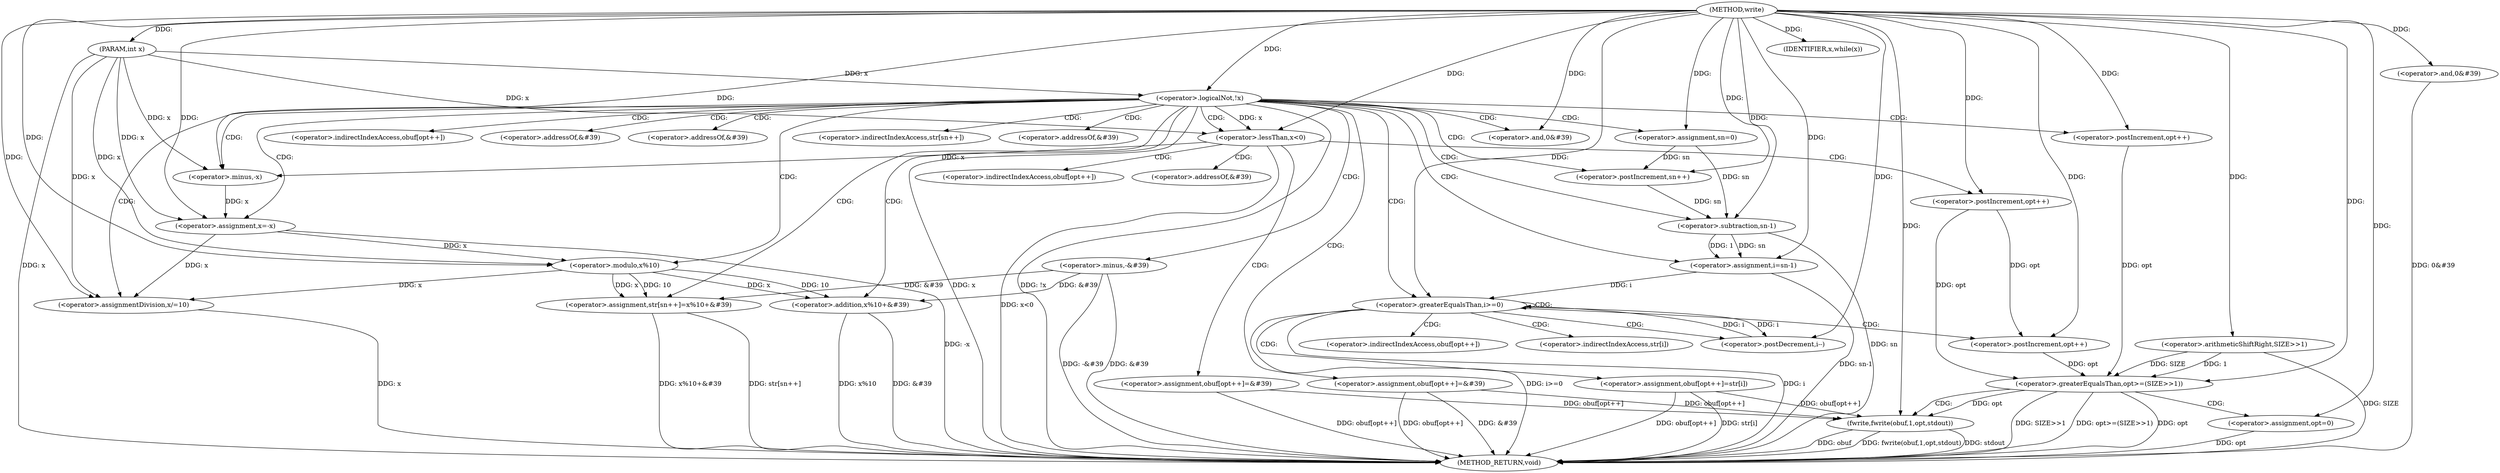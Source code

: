 digraph "write" {  
"1000427" [label = "(METHOD,write)" ]
"1000521" [label = "(METHOD_RETURN,void)" ]
"1000428" [label = "(PARAM,int x)" ]
"1000503" [label = "(<operator>.and,0&#39)" ]
"1000431" [label = "(<operator>.logicalNot,!x)" ]
"1000433" [label = "(<operator>.assignment,obuf[opt++]=&#39)" ]
"1000507" [label = "(<operator>.greaterEqualsThan,opt>=(SIZE>>1))" ]
"1000513" [label = "(fwrite,fwrite(obuf,1,opt,stdout))" ]
"1000518" [label = "(<operator>.assignment,opt=0)" ]
"1000453" [label = "(<operator>.minus,-&#39)" ]
"1000456" [label = "(<operator>.assignment,x=-x)" ]
"1000461" [label = "(<operator>.assignment,sn=0)" ]
"1000477" [label = "(<operator>.and,0&#39)" ]
"1000480" [label = "(<operator>.assignmentDivision,x/=10)" ]
"1000509" [label = "(<operator>.arithmeticShiftRight,SIZE>>1)" ]
"1000436" [label = "(<operator>.postIncrement,opt++)" ]
"1000443" [label = "(<operator>.lessThan,x<0)" ]
"1000446" [label = "(<operator>.assignment,obuf[opt++]=&#39)" ]
"1000465" [label = "(IDENTIFIER,x,while(x))" ]
"1000466" [label = "(<operator>.assignment,str[sn++]=x%10+&#39)" ]
"1000485" [label = "(<operator>.assignment,i=sn-1)" ]
"1000490" [label = "(<operator>.greaterEqualsThan,i>=0)" ]
"1000493" [label = "(<operator>.postDecrement,i--)" ]
"1000495" [label = "(<operator>.assignment,obuf[opt++]=str[i])" ]
"1000458" [label = "(<operator>.minus,-x)" ]
"1000471" [label = "(<operator>.addition,x%10+&#39)" ]
"1000487" [label = "(<operator>.subtraction,sn-1)" ]
"1000449" [label = "(<operator>.postIncrement,opt++)" ]
"1000469" [label = "(<operator>.postIncrement,sn++)" ]
"1000472" [label = "(<operator>.modulo,x%10)" ]
"1000498" [label = "(<operator>.postIncrement,opt++)" ]
"1000434" [label = "(<operator>.indirectIndexAccess,obuf[opt++])" ]
"1000438" [label = "(<operator>.addressOf,&#39)" ]
"1000454" [label = "(<operator>.addressOf,&#39)" ]
"1000447" [label = "(<operator>.indirectIndexAccess,obuf[opt++])" ]
"1000451" [label = "(<operator>.addressOf,&#39)" ]
"1000467" [label = "(<operator>.indirectIndexAccess,str[sn++])" ]
"1000496" [label = "(<operator>.indirectIndexAccess,obuf[opt++])" ]
"1000500" [label = "(<operator>.indirectIndexAccess,str[i])" ]
"1000475" [label = "(<operator>.addressOf,&#39)" ]
  "1000428" -> "1000521"  [ label = "DDG: x"] 
  "1000431" -> "1000521"  [ label = "DDG: x"] 
  "1000431" -> "1000521"  [ label = "DDG: !x"] 
  "1000443" -> "1000521"  [ label = "DDG: x<0"] 
  "1000446" -> "1000521"  [ label = "DDG: obuf[opt++]"] 
  "1000453" -> "1000521"  [ label = "DDG: &#39"] 
  "1000453" -> "1000521"  [ label = "DDG: -&#39"] 
  "1000456" -> "1000521"  [ label = "DDG: -x"] 
  "1000480" -> "1000521"  [ label = "DDG: x"] 
  "1000487" -> "1000521"  [ label = "DDG: sn"] 
  "1000485" -> "1000521"  [ label = "DDG: sn-1"] 
  "1000490" -> "1000521"  [ label = "DDG: i"] 
  "1000490" -> "1000521"  [ label = "DDG: i>=0"] 
  "1000495" -> "1000521"  [ label = "DDG: obuf[opt++]"] 
  "1000495" -> "1000521"  [ label = "DDG: str[i]"] 
  "1000466" -> "1000521"  [ label = "DDG: str[sn++]"] 
  "1000471" -> "1000521"  [ label = "DDG: x%10"] 
  "1000471" -> "1000521"  [ label = "DDG: &#39"] 
  "1000466" -> "1000521"  [ label = "DDG: x%10+&#39"] 
  "1000433" -> "1000521"  [ label = "DDG: obuf[opt++]"] 
  "1000433" -> "1000521"  [ label = "DDG: &#39"] 
  "1000503" -> "1000521"  [ label = "DDG: 0&#39"] 
  "1000507" -> "1000521"  [ label = "DDG: opt"] 
  "1000507" -> "1000521"  [ label = "DDG: SIZE>>1"] 
  "1000507" -> "1000521"  [ label = "DDG: opt>=(SIZE>>1)"] 
  "1000513" -> "1000521"  [ label = "DDG: obuf"] 
  "1000513" -> "1000521"  [ label = "DDG: fwrite(obuf,1,opt,stdout)"] 
  "1000518" -> "1000521"  [ label = "DDG: opt"] 
  "1000513" -> "1000521"  [ label = "DDG: stdout"] 
  "1000509" -> "1000521"  [ label = "DDG: SIZE"] 
  "1000427" -> "1000428"  [ label = "DDG: "] 
  "1000427" -> "1000503"  [ label = "DDG: "] 
  "1000428" -> "1000431"  [ label = "DDG: x"] 
  "1000427" -> "1000431"  [ label = "DDG: "] 
  "1000449" -> "1000507"  [ label = "DDG: opt"] 
  "1000498" -> "1000507"  [ label = "DDG: opt"] 
  "1000436" -> "1000507"  [ label = "DDG: opt"] 
  "1000427" -> "1000507"  [ label = "DDG: "] 
  "1000509" -> "1000507"  [ label = "DDG: 1"] 
  "1000509" -> "1000507"  [ label = "DDG: SIZE"] 
  "1000427" -> "1000518"  [ label = "DDG: "] 
  "1000458" -> "1000456"  [ label = "DDG: x"] 
  "1000427" -> "1000461"  [ label = "DDG: "] 
  "1000427" -> "1000480"  [ label = "DDG: "] 
  "1000427" -> "1000509"  [ label = "DDG: "] 
  "1000446" -> "1000513"  [ label = "DDG: obuf[opt++]"] 
  "1000495" -> "1000513"  [ label = "DDG: obuf[opt++]"] 
  "1000433" -> "1000513"  [ label = "DDG: obuf[opt++]"] 
  "1000427" -> "1000513"  [ label = "DDG: "] 
  "1000507" -> "1000513"  [ label = "DDG: opt"] 
  "1000427" -> "1000436"  [ label = "DDG: "] 
  "1000428" -> "1000456"  [ label = "DDG: x"] 
  "1000427" -> "1000456"  [ label = "DDG: "] 
  "1000427" -> "1000465"  [ label = "DDG: "] 
  "1000453" -> "1000466"  [ label = "DDG: &#39"] 
  "1000472" -> "1000466"  [ label = "DDG: x"] 
  "1000472" -> "1000466"  [ label = "DDG: 10"] 
  "1000427" -> "1000477"  [ label = "DDG: "] 
  "1000456" -> "1000480"  [ label = "DDG: x"] 
  "1000472" -> "1000480"  [ label = "DDG: x"] 
  "1000428" -> "1000480"  [ label = "DDG: x"] 
  "1000487" -> "1000485"  [ label = "DDG: sn"] 
  "1000487" -> "1000485"  [ label = "DDG: 1"] 
  "1000431" -> "1000443"  [ label = "DDG: x"] 
  "1000428" -> "1000443"  [ label = "DDG: x"] 
  "1000427" -> "1000443"  [ label = "DDG: "] 
  "1000443" -> "1000458"  [ label = "DDG: x"] 
  "1000428" -> "1000458"  [ label = "DDG: x"] 
  "1000427" -> "1000458"  [ label = "DDG: "] 
  "1000427" -> "1000485"  [ label = "DDG: "] 
  "1000485" -> "1000490"  [ label = "DDG: i"] 
  "1000493" -> "1000490"  [ label = "DDG: i"] 
  "1000427" -> "1000490"  [ label = "DDG: "] 
  "1000490" -> "1000493"  [ label = "DDG: i"] 
  "1000427" -> "1000493"  [ label = "DDG: "] 
  "1000472" -> "1000471"  [ label = "DDG: x"] 
  "1000472" -> "1000471"  [ label = "DDG: 10"] 
  "1000453" -> "1000471"  [ label = "DDG: &#39"] 
  "1000461" -> "1000487"  [ label = "DDG: sn"] 
  "1000469" -> "1000487"  [ label = "DDG: sn"] 
  "1000427" -> "1000487"  [ label = "DDG: "] 
  "1000427" -> "1000449"  [ label = "DDG: "] 
  "1000461" -> "1000469"  [ label = "DDG: sn"] 
  "1000427" -> "1000469"  [ label = "DDG: "] 
  "1000456" -> "1000472"  [ label = "DDG: x"] 
  "1000428" -> "1000472"  [ label = "DDG: x"] 
  "1000427" -> "1000472"  [ label = "DDG: "] 
  "1000449" -> "1000498"  [ label = "DDG: opt"] 
  "1000427" -> "1000498"  [ label = "DDG: "] 
  "1000431" -> "1000461"  [ label = "CDG: "] 
  "1000431" -> "1000436"  [ label = "CDG: "] 
  "1000431" -> "1000456"  [ label = "CDG: "] 
  "1000431" -> "1000490"  [ label = "CDG: "] 
  "1000431" -> "1000485"  [ label = "CDG: "] 
  "1000431" -> "1000443"  [ label = "CDG: "] 
  "1000431" -> "1000453"  [ label = "CDG: "] 
  "1000431" -> "1000438"  [ label = "CDG: "] 
  "1000431" -> "1000477"  [ label = "CDG: "] 
  "1000431" -> "1000487"  [ label = "CDG: "] 
  "1000431" -> "1000454"  [ label = "CDG: "] 
  "1000431" -> "1000458"  [ label = "CDG: "] 
  "1000431" -> "1000434"  [ label = "CDG: "] 
  "1000431" -> "1000433"  [ label = "CDG: "] 
  "1000431" -> "1000480"  [ label = "CDG: "] 
  "1000431" -> "1000466"  [ label = "CDG: "] 
  "1000431" -> "1000471"  [ label = "CDG: "] 
  "1000431" -> "1000469"  [ label = "CDG: "] 
  "1000431" -> "1000467"  [ label = "CDG: "] 
  "1000431" -> "1000472"  [ label = "CDG: "] 
  "1000431" -> "1000475"  [ label = "CDG: "] 
  "1000507" -> "1000513"  [ label = "CDG: "] 
  "1000507" -> "1000518"  [ label = "CDG: "] 
  "1000443" -> "1000447"  [ label = "CDG: "] 
  "1000443" -> "1000451"  [ label = "CDG: "] 
  "1000443" -> "1000446"  [ label = "CDG: "] 
  "1000443" -> "1000449"  [ label = "CDG: "] 
  "1000490" -> "1000496"  [ label = "CDG: "] 
  "1000490" -> "1000490"  [ label = "CDG: "] 
  "1000490" -> "1000500"  [ label = "CDG: "] 
  "1000490" -> "1000495"  [ label = "CDG: "] 
  "1000490" -> "1000498"  [ label = "CDG: "] 
  "1000490" -> "1000493"  [ label = "CDG: "] 
}
